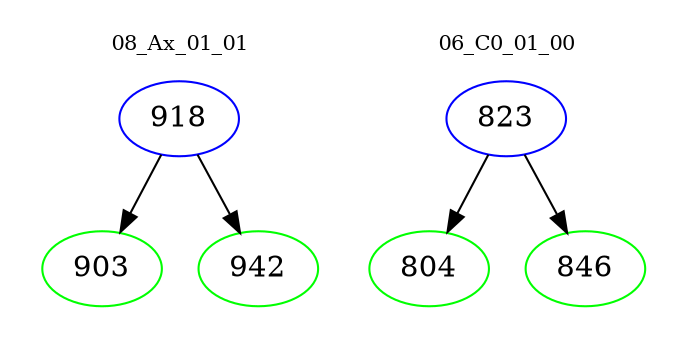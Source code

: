digraph{
subgraph cluster_0 {
color = white
label = "08_Ax_01_01";
fontsize=10;
T0_918 [label="918", color="blue"]
T0_918 -> T0_903 [color="black"]
T0_903 [label="903", color="green"]
T0_918 -> T0_942 [color="black"]
T0_942 [label="942", color="green"]
}
subgraph cluster_1 {
color = white
label = "06_C0_01_00";
fontsize=10;
T1_823 [label="823", color="blue"]
T1_823 -> T1_804 [color="black"]
T1_804 [label="804", color="green"]
T1_823 -> T1_846 [color="black"]
T1_846 [label="846", color="green"]
}
}
